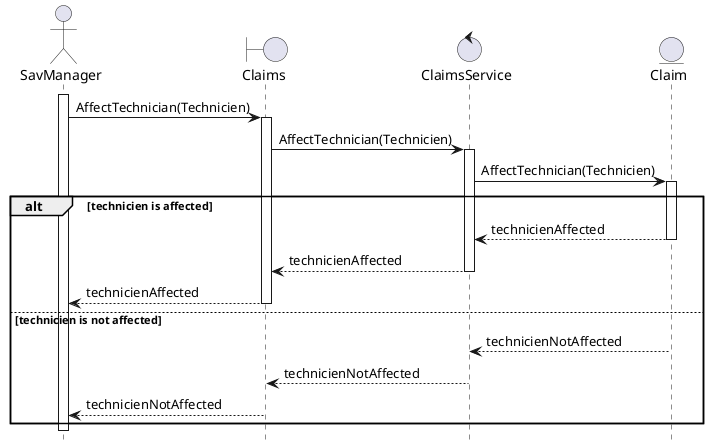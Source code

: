 
@startuml set_claim_technician
hide footbox
actor SavManager as sm
boundary Claims as cl
control ClaimsService as cs
entity Claim as c

activate sm
sm -> cl : AffectTechnician(Technicien)
activate cl
cl -> cs : AffectTechnician(Technicien)
activate cs
cs -> c : AffectTechnician(Technicien)
activate c
alt technicien is affected
c --> cs : technicienAffected
deactivate c
cs --> cl : technicienAffected
deactivate cs
cl --> sm : technicienAffected
deactivate cl
else technicien is not affected
c --> cs : technicienNotAffected
deactivate c
cs --> cl : technicienNotAffected
deactivate cs
cl --> sm : technicienNotAffected
deactivate cl
end
deactivate cl
deactivate sm

@enduml